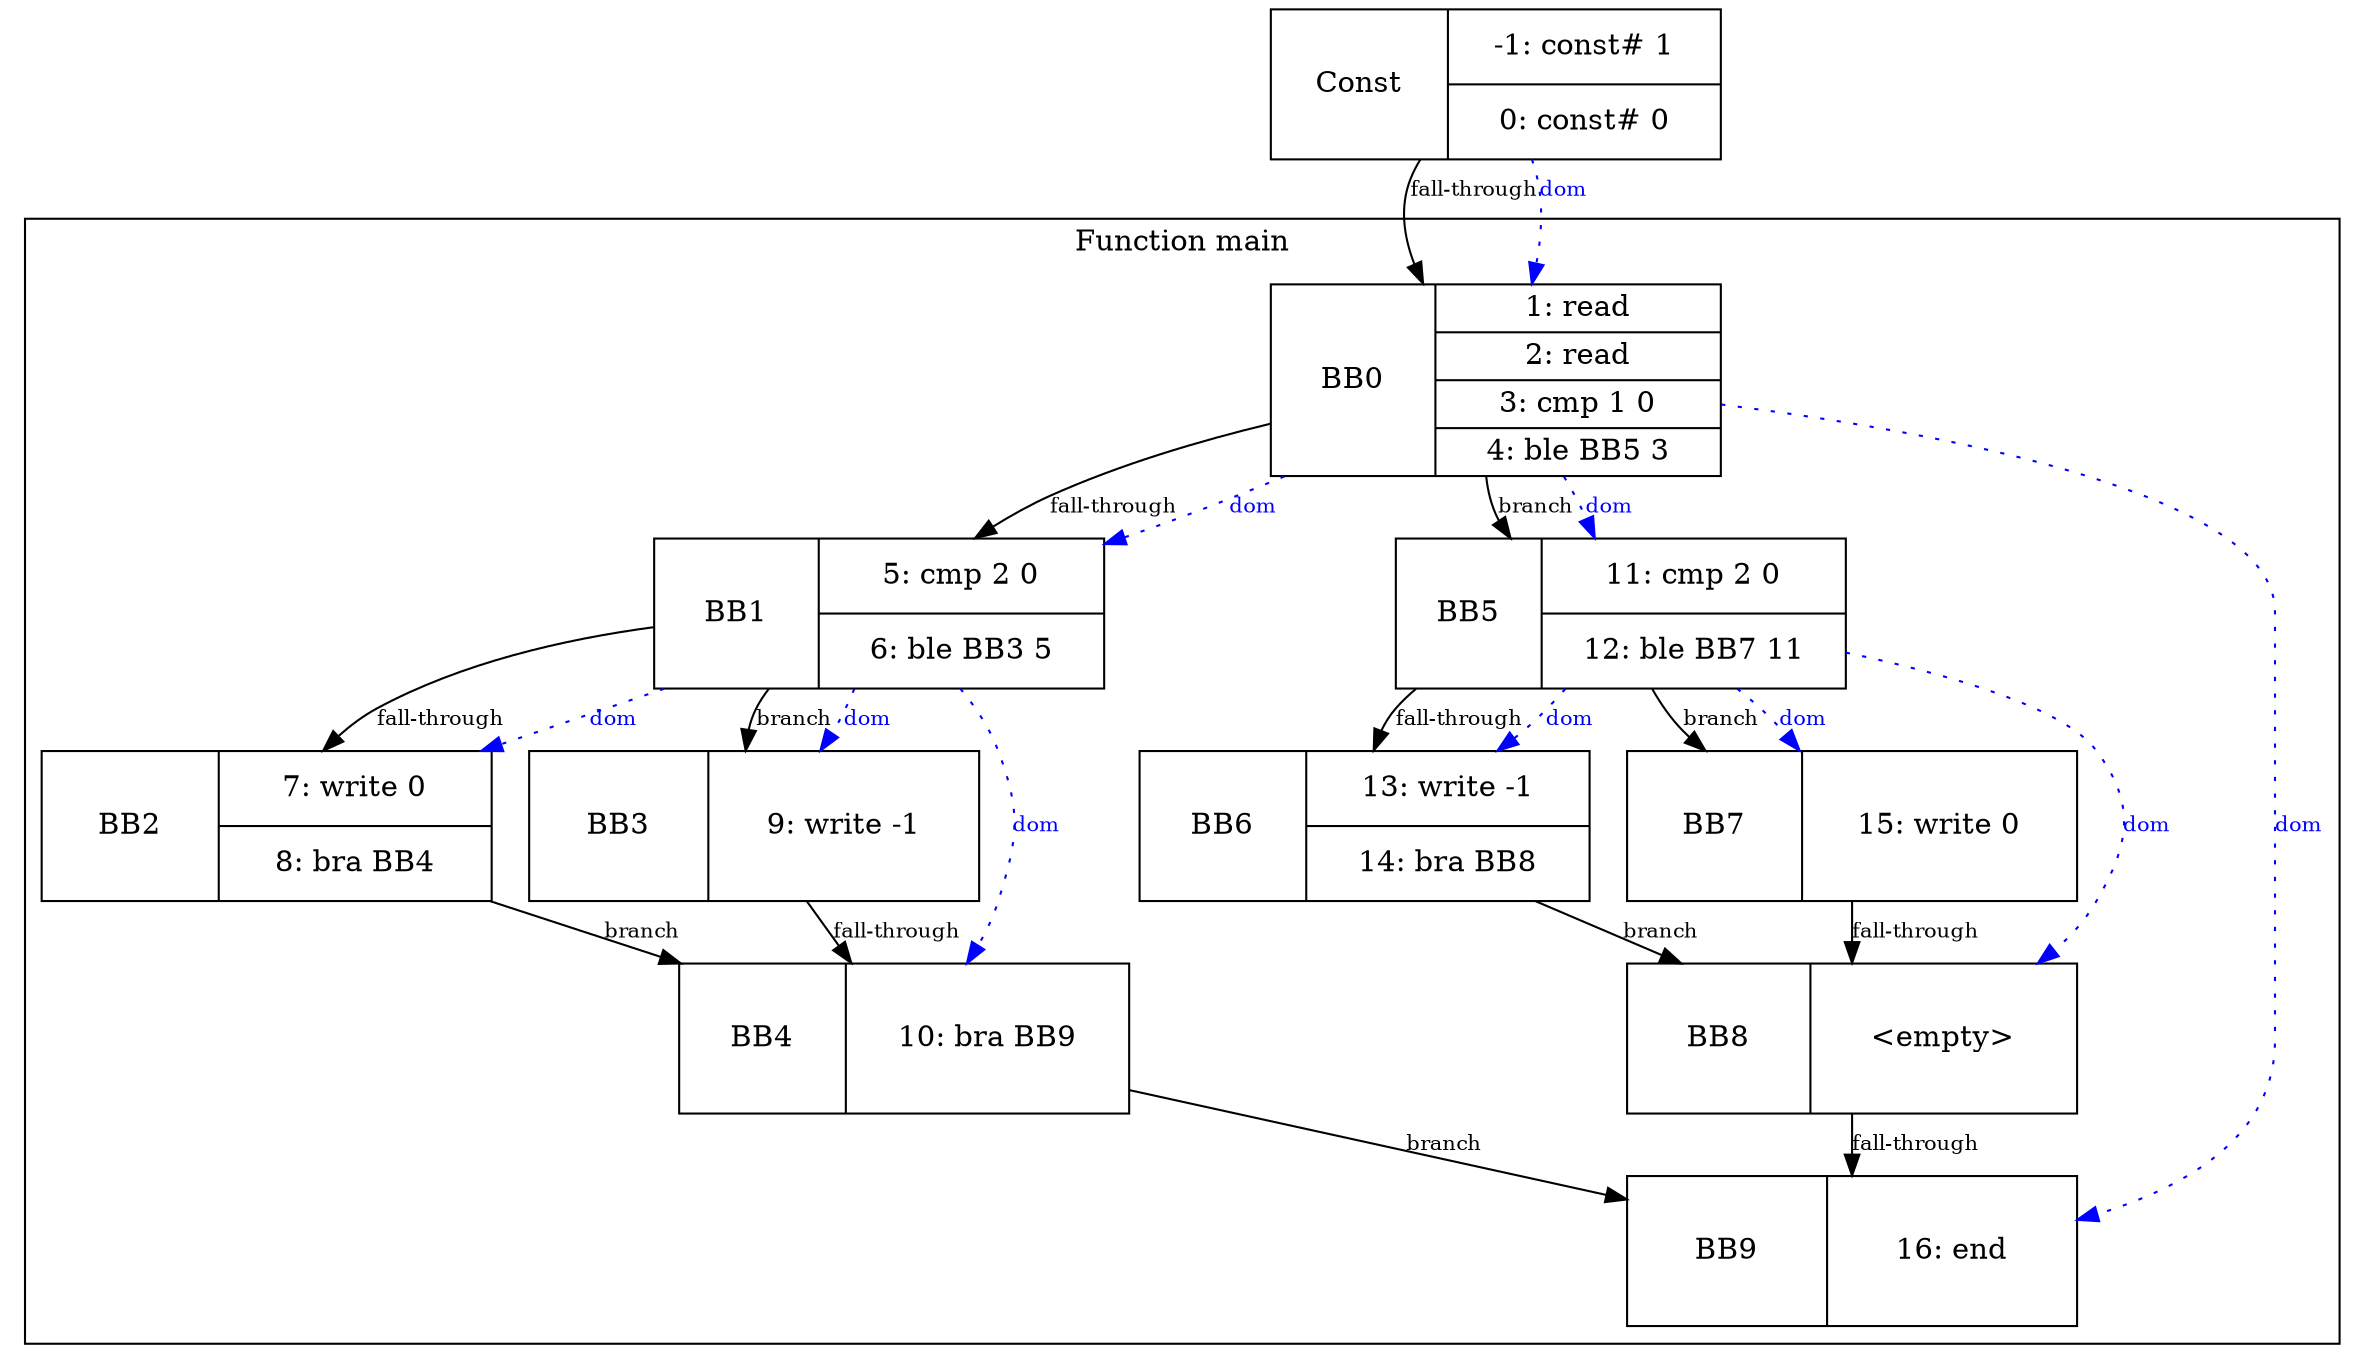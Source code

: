 digraph ir {
subgraph cluster_main {
	node [shape=record];
	label="Function main";
	rankdir=TB;
	ranksep=1.0;
	nodesep=0.5;

	BB0_main [width=3.0, height=1.0, label="BB0 | {1: read | 2: read | 3: cmp 1 0 | 4: ble BB5 3}"];
	BB0_main -> BB1_main [label="fall-through", fontsize=10];
	BB0_main -> BB5_main [label="branch", fontsize=10];
	BB1_main [width=3.0, height=1.0, label="BB1 | {5: cmp 2 0 | 6: ble BB3 5}"];
	BB1_main -> BB2_main [label="fall-through", fontsize=10];
	BB1_main -> BB3_main [label="branch", fontsize=10];
	BB0_main -> BB1_main [style=dotted, color=blue, fontsize=10, label="dom", fontcolor=blue];
	BB2_main [width=3.0, height=1.0, label="BB2 | {7: write 0 | 8: bra BB4}"];
	BB2_main -> BB4_main [label="branch", fontsize=10];
	BB1_main -> BB2_main [style=dotted, color=blue, fontsize=10, label="dom", fontcolor=blue];
	BB3_main [width=3.0, height=1.0, label="BB3 | {9: write -1}"];
	BB3_main -> BB4_main [label="fall-through", fontsize=10];
	BB1_main -> BB3_main [style=dotted, color=blue, fontsize=10, label="dom", fontcolor=blue];
	BB4_main [width=3.0, height=1.0, label="BB4 | {10: bra BB9}"];
	BB4_main -> BB9_main [label="branch", fontsize=10];
	BB1_main -> BB4_main [style=dotted, color=blue, fontsize=10, label="dom", fontcolor=blue];
	BB5_main [width=3.0, height=1.0, label="BB5 | {11: cmp 2 0 | 12: ble BB7 11}"];
	BB5_main -> BB6_main [label="fall-through", fontsize=10];
	BB5_main -> BB7_main [label="branch", fontsize=10];
	BB0_main -> BB5_main [style=dotted, color=blue, fontsize=10, label="dom", fontcolor=blue];
	BB6_main [width=3.0, height=1.0, label="BB6 | {13: write -1 | 14: bra BB8}"];
	BB6_main -> BB8_main [label="branch", fontsize=10];
	BB5_main -> BB6_main [style=dotted, color=blue, fontsize=10, label="dom", fontcolor=blue];
	BB7_main [width=3.0, height=1.0, label="BB7 | {15: write 0}"];
	BB7_main -> BB8_main [label="fall-through", fontsize=10];
	BB5_main -> BB7_main [style=dotted, color=blue, fontsize=10, label="dom", fontcolor=blue];
	BB8_main [width=3.0, height=1.0, label="BB8 | {\<empty\>}"];
	BB8_main -> BB9_main [label="fall-through", fontsize=10];
	BB5_main -> BB8_main [style=dotted, color=blue, fontsize=10, label="dom", fontcolor=blue];
	BB9_main [width=3.0, height=1.0, label="BB9 | {16: end}"];
	BB0_main -> BB9_main [style=dotted, color=blue, fontsize=10, label="dom", fontcolor=blue];
}
subgraph const_block {
	const_block [shape=record, width=3.0, height=1.0, label="Const | {-1: const# 1 | 0: const# 0}"];
	const_block -> BB0_main [label="fall-through", fontsize=10];
	const_block -> BB0_main [label="dom", color=blue, style=dotted, fontsize=10, fontcolor=blue];
}
}
